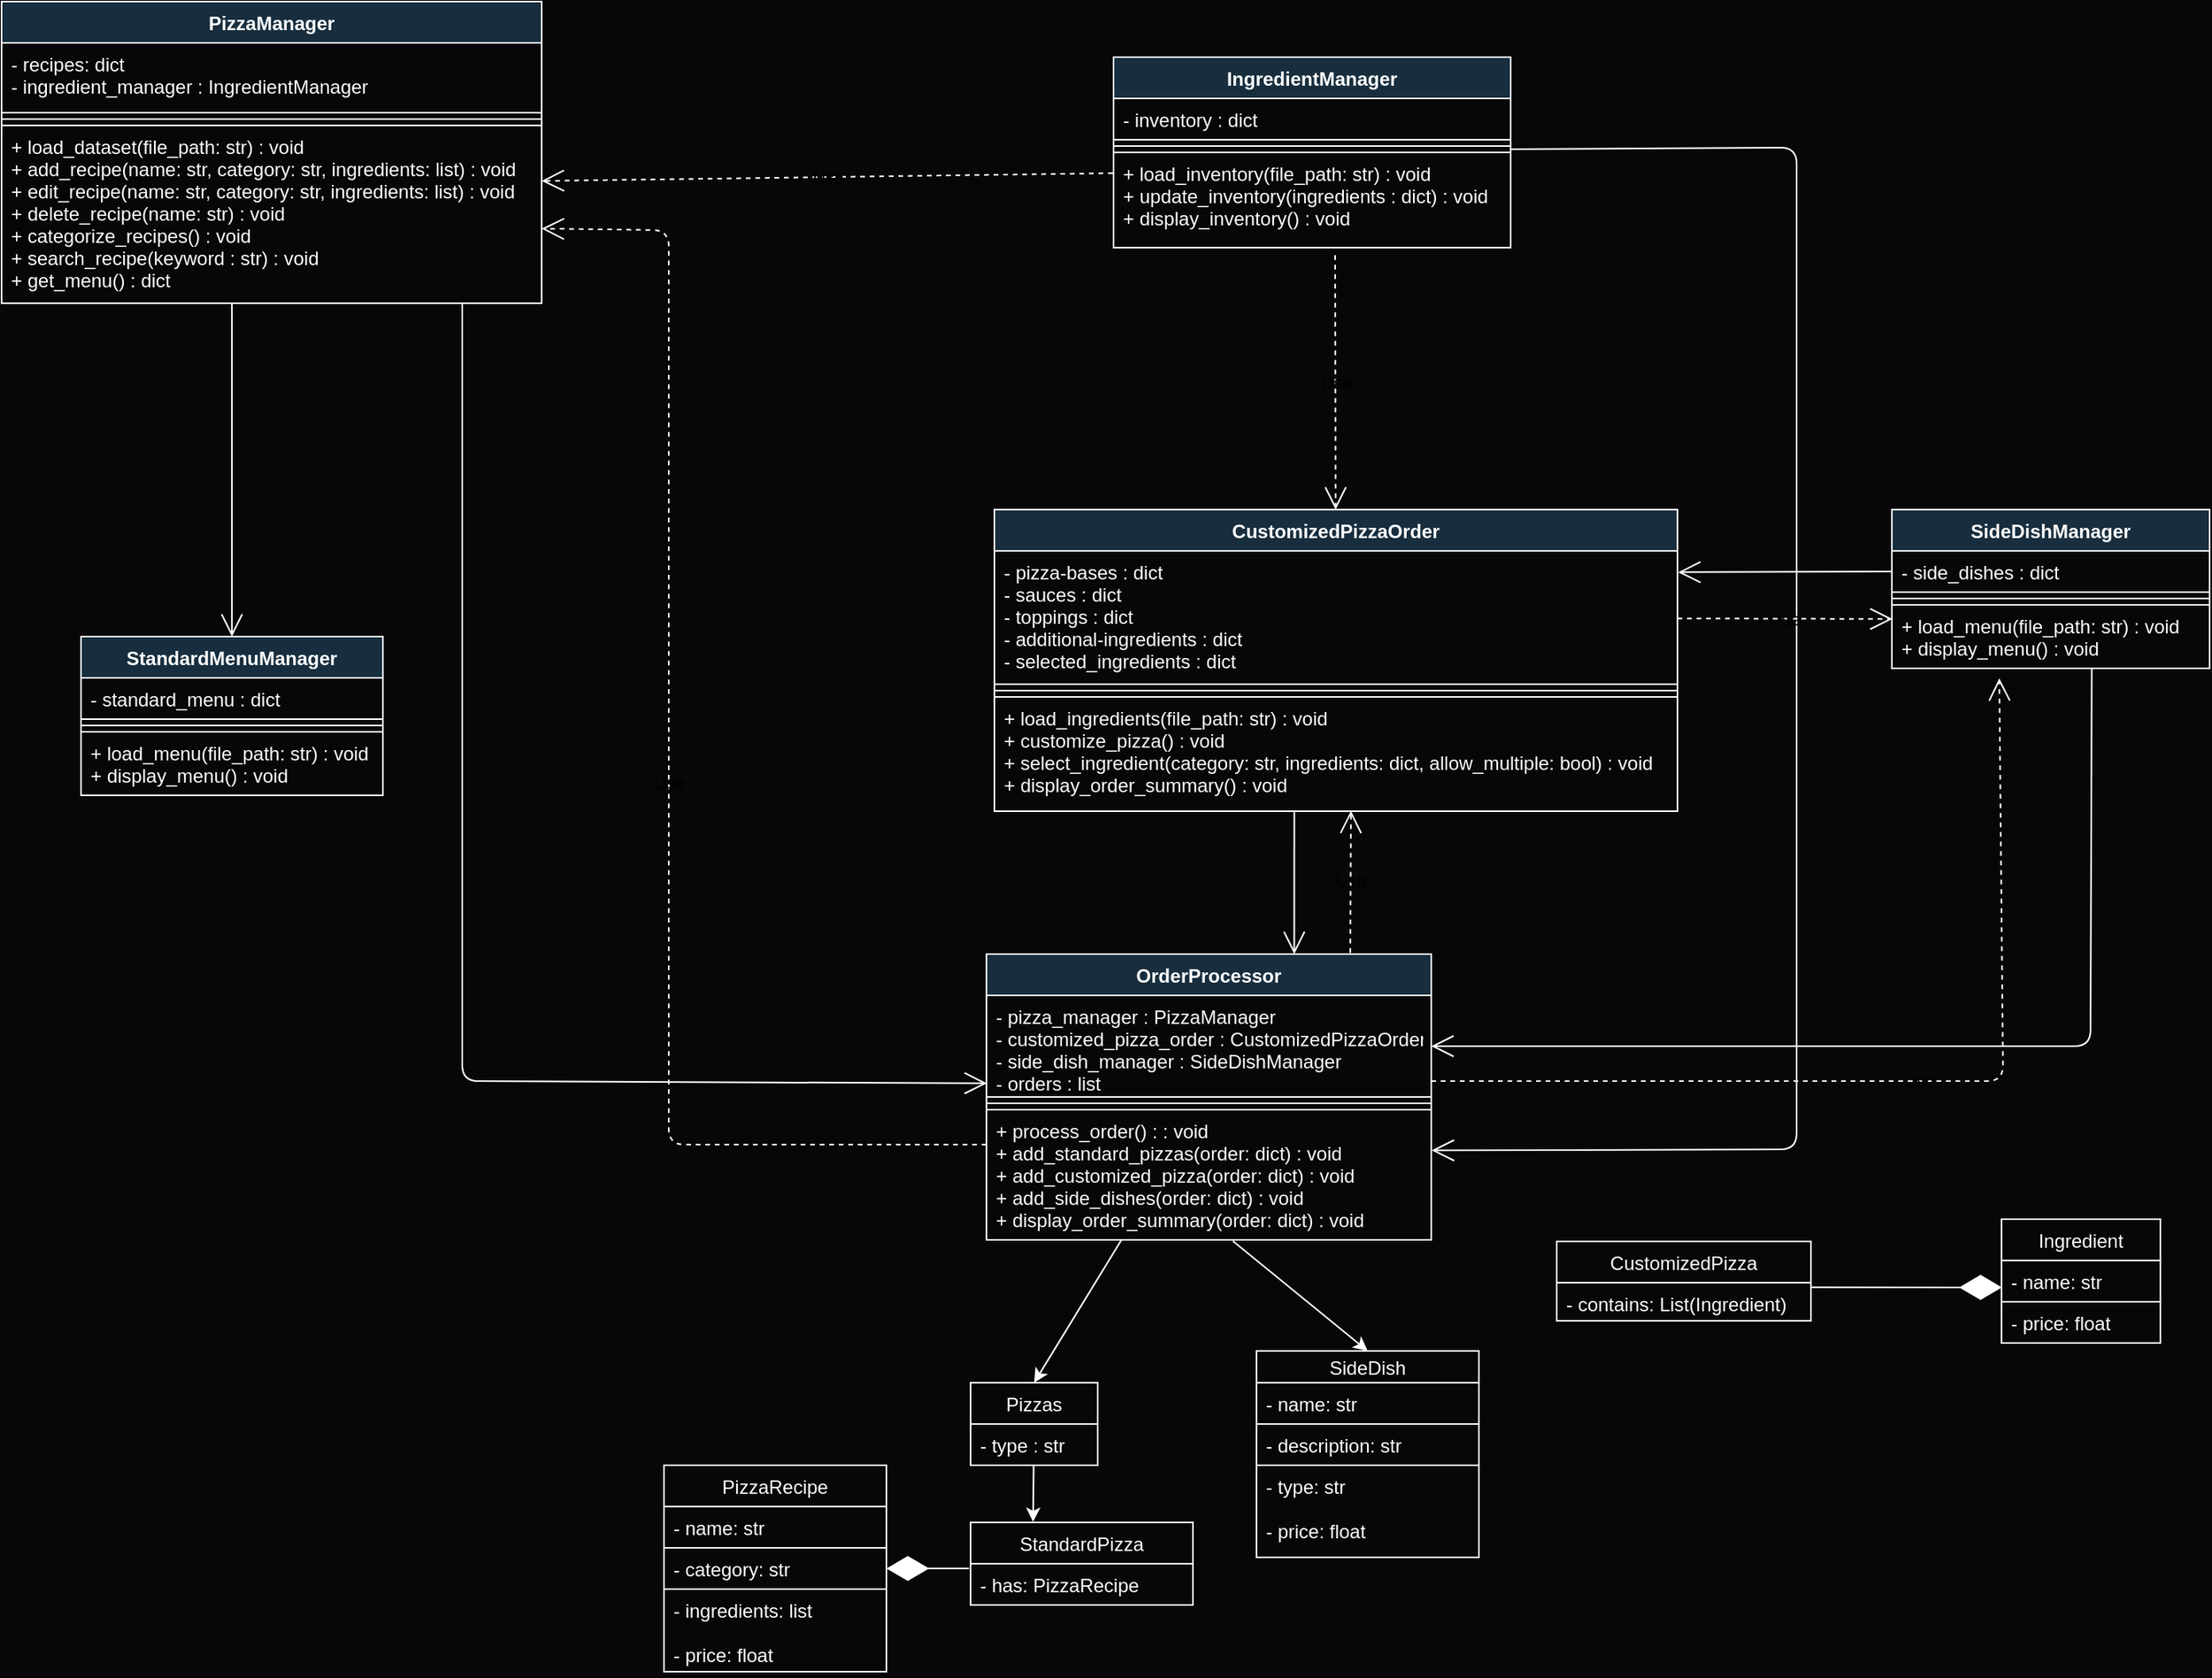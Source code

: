 <mxfile version="25.0.3">
  <diagram id="aDT7UxD8U7M7h0CRzYWx" name="Page-1">
    <mxGraphModel dx="2852" dy="1612" grid="0" gridSize="10" guides="1" tooltips="0" connect="1" arrows="1" fold="1" page="0" pageScale="1" pageWidth="850" pageHeight="1100" background="#09060A" math="0" shadow="0">
      <root>
        <mxCell id="0" />
        <mxCell id="1" parent="0" />
        <mxCell id="77" style="edgeStyle=none;html=1;entryX=0.5;entryY=0;entryDx=0;entryDy=0;labelBackgroundColor=none;strokeColor=#ffffff;fontColor=default;" parent="1" source="4" target="30" edge="1">
          <mxGeometry relative="1" as="geometry" />
        </mxCell>
        <mxCell id="4" value="OrderProcessor" style="swimlane;fontStyle=1;align=center;verticalAlign=top;childLayout=stackLayout;horizontal=1;startSize=26;horizontalStack=0;resizeParent=1;resizeParentMax=0;resizeLast=0;collapsible=1;marginBottom=0;labelBackgroundColor=none;fillColor=#182E3E;strokeColor=#ffffff;fontColor=#FFFFFF;" parent="1" vertex="1">
          <mxGeometry x="170" y="280" width="280" height="180" as="geometry" />
        </mxCell>
        <mxCell id="5" value="- pizza_manager : PizzaManager&#xa;- customized_pizza_order : CustomizedPizzaOrder&#xa;- side_dish_manager : SideDishManager&#xa;- orders : list" style="text;strokeColor=#ffffff;fillColor=none;align=left;verticalAlign=top;spacingLeft=4;spacingRight=4;overflow=hidden;rotatable=0;points=[[0,0.5],[1,0.5]];portConstraint=eastwest;labelBackgroundColor=none;fontColor=#FFFFFF;" parent="4" vertex="1">
          <mxGeometry y="26" width="280" height="64" as="geometry" />
        </mxCell>
        <mxCell id="6" value="" style="line;strokeWidth=1;fillColor=none;align=left;verticalAlign=middle;spacingTop=-1;spacingLeft=3;spacingRight=3;rotatable=0;labelPosition=right;points=[];portConstraint=eastwest;strokeColor=#ffffff;labelBackgroundColor=none;fontColor=#FFFFFF;" parent="4" vertex="1">
          <mxGeometry y="90" width="280" height="8" as="geometry" />
        </mxCell>
        <mxCell id="7" value="+ process_order() : : void&#xa;+ add_standard_pizzas(order: dict) : void&#xa;+ add_customized_pizza(order: dict) : void&#xa;+ add_side_dishes(order: dict) : void&#xa;+ display_order_summary(order: dict) : void" style="text;strokeColor=#ffffff;fillColor=none;align=left;verticalAlign=top;spacingLeft=4;spacingRight=4;overflow=hidden;rotatable=0;points=[[0,0.5],[1,0.5]];portConstraint=eastwest;labelBackgroundColor=none;fontColor=#FFFFFF;" parent="4" vertex="1">
          <mxGeometry y="98" width="280" height="82" as="geometry" />
        </mxCell>
        <mxCell id="10" value="IngredientManager" style="swimlane;fontStyle=1;align=center;verticalAlign=top;childLayout=stackLayout;horizontal=1;startSize=26;horizontalStack=0;resizeParent=1;resizeParentMax=0;resizeLast=0;collapsible=1;marginBottom=0;labelBackgroundColor=none;fillColor=#182E3E;strokeColor=#ffffff;fontColor=#FFFFFF;" parent="1" vertex="1">
          <mxGeometry x="250" y="-285" width="250" height="120" as="geometry" />
        </mxCell>
        <mxCell id="11" value="- inventory : dict" style="text;strokeColor=#ffffff;fillColor=none;align=left;verticalAlign=top;spacingLeft=4;spacingRight=4;overflow=hidden;rotatable=0;points=[[0,0.5],[1,0.5]];portConstraint=eastwest;labelBackgroundColor=none;fontColor=#FFFFFF;" parent="10" vertex="1">
          <mxGeometry y="26" width="250" height="26" as="geometry" />
        </mxCell>
        <mxCell id="12" value="" style="line;strokeWidth=1;fillColor=none;align=left;verticalAlign=middle;spacingTop=-1;spacingLeft=3;spacingRight=3;rotatable=0;labelPosition=right;points=[];portConstraint=eastwest;strokeColor=#ffffff;labelBackgroundColor=none;fontColor=#FFFFFF;" parent="10" vertex="1">
          <mxGeometry y="52" width="250" height="8" as="geometry" />
        </mxCell>
        <mxCell id="13" value="+ load_inventory(file_path: str) : void&#xa;+ update_inventory(ingredients : dict) : void&#xa;+ display_inventory() : void" style="text;strokeColor=#ffffff;fillColor=none;align=left;verticalAlign=top;spacingLeft=4;spacingRight=4;overflow=hidden;rotatable=0;points=[[0,0.5],[1,0.5]];portConstraint=eastwest;labelBackgroundColor=none;fontColor=#FFFFFF;" parent="10" vertex="1">
          <mxGeometry y="60" width="250" height="60" as="geometry" />
        </mxCell>
        <mxCell id="14" value="SideDishManager" style="swimlane;fontStyle=1;align=center;verticalAlign=top;childLayout=stackLayout;horizontal=1;startSize=26;horizontalStack=0;resizeParent=1;resizeParentMax=0;resizeLast=0;collapsible=1;marginBottom=0;labelBackgroundColor=none;fillColor=#182E3E;strokeColor=#ffffff;fontColor=#FFFFFF;" parent="1" vertex="1">
          <mxGeometry x="740" width="200" height="100" as="geometry" />
        </mxCell>
        <mxCell id="15" value="- side_dishes : dict" style="text;strokeColor=#ffffff;fillColor=none;align=left;verticalAlign=top;spacingLeft=4;spacingRight=4;overflow=hidden;rotatable=0;points=[[0,0.5],[1,0.5]];portConstraint=eastwest;labelBackgroundColor=none;fontColor=#FFFFFF;" parent="14" vertex="1">
          <mxGeometry y="26" width="200" height="26" as="geometry" />
        </mxCell>
        <mxCell id="16" value="" style="line;strokeWidth=1;fillColor=none;align=left;verticalAlign=middle;spacingTop=-1;spacingLeft=3;spacingRight=3;rotatable=0;labelPosition=right;points=[];portConstraint=eastwest;strokeColor=#ffffff;labelBackgroundColor=none;fontColor=#FFFFFF;" parent="14" vertex="1">
          <mxGeometry y="52" width="200" height="8" as="geometry" />
        </mxCell>
        <mxCell id="17" value="+ load_menu(file_path: str) : void&#xa;+ display_menu() : void " style="text;strokeColor=#ffffff;fillColor=none;align=left;verticalAlign=top;spacingLeft=4;spacingRight=4;overflow=hidden;rotatable=0;points=[[0,0.5],[1,0.5]];portConstraint=eastwest;labelBackgroundColor=none;fontColor=#FFFFFF;" parent="14" vertex="1">
          <mxGeometry y="60" width="200" height="40" as="geometry" />
        </mxCell>
        <mxCell id="18" value="PizzaManager" style="swimlane;fontStyle=1;align=center;verticalAlign=top;childLayout=stackLayout;horizontal=1;startSize=26;horizontalStack=0;resizeParent=1;resizeParentMax=0;resizeLast=0;collapsible=1;marginBottom=0;labelBackgroundColor=none;fillColor=#182E3E;strokeColor=#ffffff;fontColor=#FFFFFF;" parent="1" vertex="1">
          <mxGeometry x="-450" y="-320" width="340" height="190" as="geometry" />
        </mxCell>
        <mxCell id="19" value="- recipes: dict&#xa;- ingredient_manager : IngredientManager" style="text;strokeColor=#ffffff;fillColor=none;align=left;verticalAlign=top;spacingLeft=4;spacingRight=4;overflow=hidden;rotatable=0;points=[[0,0.5],[1,0.5]];portConstraint=eastwest;labelBackgroundColor=none;fontColor=#FFFFFF;" parent="18" vertex="1">
          <mxGeometry y="26" width="340" height="44" as="geometry" />
        </mxCell>
        <mxCell id="20" value="" style="line;strokeWidth=1;fillColor=none;align=left;verticalAlign=middle;spacingTop=-1;spacingLeft=3;spacingRight=3;rotatable=0;labelPosition=right;points=[];portConstraint=eastwest;strokeColor=#ffffff;labelBackgroundColor=none;fontColor=#FFFFFF;" parent="18" vertex="1">
          <mxGeometry y="70" width="340" height="8" as="geometry" />
        </mxCell>
        <mxCell id="21" value="+ load_dataset(file_path: str) : void&#xa;+ add_recipe(name: str, category: str, ingredients: list) : void&#xa;+ edit_recipe(name: str, category: str, ingredients: list) : void&#xa;+ delete_recipe(name: str) : void&#xa;+ categorize_recipes() : void&#xa;+ search_recipe(keyword : str) : void&#xa;+ get_menu() : dict" style="text;strokeColor=#ffffff;fillColor=none;align=left;verticalAlign=top;spacingLeft=4;spacingRight=4;overflow=hidden;rotatable=0;points=[[0,0.5],[1,0.5]];portConstraint=eastwest;labelBackgroundColor=none;fontColor=#FFFFFF;" parent="18" vertex="1">
          <mxGeometry y="78" width="340" height="112" as="geometry" />
        </mxCell>
        <mxCell id="22" value="CustomizedPizzaOrder" style="swimlane;fontStyle=1;align=center;verticalAlign=top;childLayout=stackLayout;horizontal=1;startSize=26;horizontalStack=0;resizeParent=1;resizeParentMax=0;resizeLast=0;collapsible=1;marginBottom=0;labelBackgroundColor=none;fillColor=#182E3E;strokeColor=#ffffff;fontColor=#FFFFFF;" parent="1" vertex="1">
          <mxGeometry x="175" width="430" height="190" as="geometry" />
        </mxCell>
        <mxCell id="23" value="- pizza-bases : dict&#xa;- sauces : dict&#xa;- toppings : dict&#xa;- additional-ingredients : dict&#xa;- selected_ingredients : dict" style="text;strokeColor=#ffffff;fillColor=none;align=left;verticalAlign=top;spacingLeft=4;spacingRight=4;overflow=hidden;rotatable=0;points=[[0,0.5],[1,0.5]];portConstraint=eastwest;labelBackgroundColor=none;fontColor=#FFFFFF;" parent="22" vertex="1">
          <mxGeometry y="26" width="430" height="84" as="geometry" />
        </mxCell>
        <mxCell id="24" value="" style="line;strokeWidth=1;fillColor=none;align=left;verticalAlign=middle;spacingTop=-1;spacingLeft=3;spacingRight=3;rotatable=0;labelPosition=right;points=[];portConstraint=eastwest;strokeColor=#ffffff;labelBackgroundColor=none;fontColor=#FFFFFF;" parent="22" vertex="1">
          <mxGeometry y="110" width="430" height="8" as="geometry" />
        </mxCell>
        <mxCell id="25" value="+ load_ingredients(file_path: str) : void&#xa;+ customize_pizza() : void&#xa;+ select_ingredient(category: str, ingredients: dict, allow_multiple: bool) : void&#xa;+ display_order_summary() : void" style="text;strokeColor=#ffffff;fillColor=none;align=left;verticalAlign=top;spacingLeft=4;spacingRight=4;overflow=hidden;rotatable=0;points=[[0,0.5],[1,0.5]];portConstraint=eastwest;labelBackgroundColor=none;fontColor=#FFFFFF;" parent="22" vertex="1">
          <mxGeometry y="118" width="430" height="72" as="geometry" />
        </mxCell>
        <mxCell id="26" value="StandardMenuManager" style="swimlane;fontStyle=1;align=center;verticalAlign=top;childLayout=stackLayout;horizontal=1;startSize=26;horizontalStack=0;resizeParent=1;resizeParentMax=0;resizeLast=0;collapsible=1;marginBottom=0;labelBackgroundColor=none;fillColor=#182E3E;strokeColor=#ffffff;fontColor=#FFFFFF;" parent="1" vertex="1">
          <mxGeometry x="-400" y="80" width="190" height="100" as="geometry" />
        </mxCell>
        <mxCell id="27" value="- standard_menu : dict" style="text;strokeColor=#ffffff;fillColor=none;align=left;verticalAlign=top;spacingLeft=4;spacingRight=4;overflow=hidden;rotatable=0;points=[[0,0.5],[1,0.5]];portConstraint=eastwest;labelBackgroundColor=none;fontColor=#FFFFFF;" parent="26" vertex="1">
          <mxGeometry y="26" width="190" height="26" as="geometry" />
        </mxCell>
        <mxCell id="28" value="" style="line;strokeWidth=1;fillColor=none;align=left;verticalAlign=middle;spacingTop=-1;spacingLeft=3;spacingRight=3;rotatable=0;labelPosition=right;points=[];portConstraint=eastwest;strokeColor=#ffffff;labelBackgroundColor=none;fontColor=#FFFFFF;" parent="26" vertex="1">
          <mxGeometry y="52" width="190" height="8" as="geometry" />
        </mxCell>
        <mxCell id="29" value="+ load_menu(file_path: str) : void&#xa;+ display_menu() : void" style="text;strokeColor=#ffffff;fillColor=none;align=left;verticalAlign=top;spacingLeft=4;spacingRight=4;overflow=hidden;rotatable=0;points=[[0,0.5],[1,0.5]];portConstraint=eastwest;labelBackgroundColor=none;fontColor=#FFFFFF;" parent="26" vertex="1">
          <mxGeometry y="60" width="190" height="40" as="geometry" />
        </mxCell>
        <mxCell id="79" style="edgeStyle=none;html=1;entryX=0.281;entryY=-0.007;entryDx=0;entryDy=0;entryPerimeter=0;labelBackgroundColor=none;strokeColor=#ffffff;fontColor=default;" parent="1" source="30" target="47" edge="1">
          <mxGeometry relative="1" as="geometry" />
        </mxCell>
        <mxCell id="30" value="Pizzas" style="swimlane;fontStyle=0;childLayout=stackLayout;horizontal=1;startSize=26;fillColor=none;horizontalStack=0;resizeParent=1;resizeParentMax=0;resizeLast=0;collapsible=1;marginBottom=0;labelBackgroundColor=none;strokeColor=#ffffff;fontColor=#FFFFFF;" parent="1" vertex="1">
          <mxGeometry x="160" y="550" width="80" height="52" as="geometry" />
        </mxCell>
        <mxCell id="31" value="- type : str" style="text;strokeColor=#ffffff;fillColor=none;align=left;verticalAlign=top;spacingLeft=4;spacingRight=4;overflow=hidden;rotatable=0;points=[[0,0.5],[1,0.5]];portConstraint=eastwest;labelBackgroundColor=none;fontColor=#FFFFFF;" parent="30" vertex="1">
          <mxGeometry y="26" width="80" height="26" as="geometry" />
        </mxCell>
        <mxCell id="34" value="SideDish" style="swimlane;fontStyle=0;childLayout=stackLayout;horizontal=1;startSize=20;fillColor=none;horizontalStack=0;resizeParent=1;resizeParentMax=0;resizeLast=0;collapsible=1;marginBottom=0;labelBackgroundColor=none;strokeColor=#ffffff;fontColor=#FFFFFF;" parent="1" vertex="1">
          <mxGeometry x="340" y="530" width="140" height="130" as="geometry" />
        </mxCell>
        <mxCell id="35" value="- name: str" style="text;strokeColor=#ffffff;fillColor=none;align=left;verticalAlign=top;spacingLeft=4;spacingRight=4;overflow=hidden;rotatable=0;points=[[0,0.5],[1,0.5]];portConstraint=eastwest;labelBackgroundColor=none;fontColor=#FFFFFF;" parent="34" vertex="1">
          <mxGeometry y="20" width="140" height="26" as="geometry" />
        </mxCell>
        <mxCell id="36" value="- description: str" style="text;strokeColor=#ffffff;fillColor=none;align=left;verticalAlign=top;spacingLeft=4;spacingRight=4;overflow=hidden;rotatable=0;points=[[0,0.5],[1,0.5]];portConstraint=eastwest;labelBackgroundColor=none;fontColor=#FFFFFF;" parent="34" vertex="1">
          <mxGeometry y="46" width="140" height="26" as="geometry" />
        </mxCell>
        <mxCell id="37" value="- type: str&#xa;&#xa;- price: float" style="text;strokeColor=#ffffff;fillColor=none;align=left;verticalAlign=top;spacingLeft=4;spacingRight=4;overflow=hidden;rotatable=0;points=[[0,0.5],[1,0.5]];portConstraint=eastwest;labelBackgroundColor=none;fontColor=#FFFFFF;" parent="34" vertex="1">
          <mxGeometry y="72" width="140" height="58" as="geometry" />
        </mxCell>
        <mxCell id="39" value="CustomizedPizza" style="swimlane;fontStyle=0;childLayout=stackLayout;horizontal=1;startSize=26;fillColor=none;horizontalStack=0;resizeParent=1;resizeParentMax=0;resizeLast=0;collapsible=1;marginBottom=0;labelBackgroundColor=none;strokeColor=#ffffff;fontColor=#FFFFFF;" parent="1" vertex="1">
          <mxGeometry x="529" y="461" width="160" height="50" as="geometry" />
        </mxCell>
        <mxCell id="40" value="- contains: List(Ingredient)" style="text;strokeColor=#ffffff;fillColor=none;align=left;verticalAlign=top;spacingLeft=4;spacingRight=4;overflow=hidden;rotatable=0;points=[[0,0.5],[1,0.5]];portConstraint=eastwest;labelBackgroundColor=none;fontColor=#FFFFFF;" parent="39" vertex="1">
          <mxGeometry y="26" width="160" height="24" as="geometry" />
        </mxCell>
        <mxCell id="43" value="Ingredient" style="swimlane;fontStyle=0;childLayout=stackLayout;horizontal=1;startSize=26;fillColor=none;horizontalStack=0;resizeParent=1;resizeParentMax=0;resizeLast=0;collapsible=1;marginBottom=0;labelBackgroundColor=none;strokeColor=#ffffff;fontColor=#FFFFFF;" parent="1" vertex="1">
          <mxGeometry x="809" y="447" width="100" height="78" as="geometry" />
        </mxCell>
        <mxCell id="44" value="- name: str" style="text;strokeColor=#ffffff;fillColor=none;align=left;verticalAlign=top;spacingLeft=4;spacingRight=4;overflow=hidden;rotatable=0;points=[[0,0.5],[1,0.5]];portConstraint=eastwest;labelBackgroundColor=none;fontColor=#FFFFFF;" parent="43" vertex="1">
          <mxGeometry y="26" width="100" height="26" as="geometry" />
        </mxCell>
        <mxCell id="45" value="- price: float" style="text;strokeColor=#ffffff;fillColor=none;align=left;verticalAlign=top;spacingLeft=4;spacingRight=4;overflow=hidden;rotatable=0;points=[[0,0.5],[1,0.5]];portConstraint=eastwest;labelBackgroundColor=none;fontColor=#FFFFFF;" parent="43" vertex="1">
          <mxGeometry y="52" width="100" height="26" as="geometry" />
        </mxCell>
        <mxCell id="47" value="StandardPizza" style="swimlane;fontStyle=0;childLayout=stackLayout;horizontal=1;startSize=26;fillColor=none;horizontalStack=0;resizeParent=1;resizeParentMax=0;resizeLast=0;collapsible=1;marginBottom=0;labelBackgroundColor=none;strokeColor=#ffffff;fontColor=#FFFFFF;" parent="1" vertex="1">
          <mxGeometry x="160" y="638" width="140" height="52" as="geometry" />
        </mxCell>
        <mxCell id="48" value="- has: PizzaRecipe" style="text;strokeColor=#ffffff;fillColor=none;align=left;verticalAlign=top;spacingLeft=4;spacingRight=4;overflow=hidden;rotatable=0;points=[[0,0.5],[1,0.5]];portConstraint=eastwest;labelBackgroundColor=none;fontColor=#FFFFFF;" parent="47" vertex="1">
          <mxGeometry y="26" width="140" height="26" as="geometry" />
        </mxCell>
        <mxCell id="51" value="PizzaRecipe" style="swimlane;fontStyle=0;childLayout=stackLayout;horizontal=1;startSize=26;fillColor=none;horizontalStack=0;resizeParent=1;resizeParentMax=0;resizeLast=0;collapsible=1;marginBottom=0;labelBackgroundColor=none;strokeColor=#ffffff;fontColor=#FFFFFF;" parent="1" vertex="1">
          <mxGeometry x="-33" y="602" width="140" height="130" as="geometry" />
        </mxCell>
        <mxCell id="52" value="- name: str" style="text;strokeColor=#ffffff;fillColor=none;align=left;verticalAlign=top;spacingLeft=4;spacingRight=4;overflow=hidden;rotatable=0;points=[[0,0.5],[1,0.5]];portConstraint=eastwest;labelBackgroundColor=none;fontColor=#FFFFFF;" parent="51" vertex="1">
          <mxGeometry y="26" width="140" height="26" as="geometry" />
        </mxCell>
        <mxCell id="53" value="- category: str" style="text;strokeColor=#ffffff;fillColor=none;align=left;verticalAlign=top;spacingLeft=4;spacingRight=4;overflow=hidden;rotatable=0;points=[[0,0.5],[1,0.5]];portConstraint=eastwest;labelBackgroundColor=none;fontColor=#FFFFFF;" parent="51" vertex="1">
          <mxGeometry y="52" width="140" height="26" as="geometry" />
        </mxCell>
        <mxCell id="54" value="- ingredients: list&#xa;&#xa;- price: float" style="text;strokeColor=#ffffff;fillColor=none;align=left;verticalAlign=top;spacingLeft=4;spacingRight=4;overflow=hidden;rotatable=0;points=[[0,0.5],[1,0.5]];portConstraint=eastwest;labelBackgroundColor=none;fontColor=#FFFFFF;" parent="51" vertex="1">
          <mxGeometry y="78" width="140" height="52" as="geometry" />
        </mxCell>
        <mxCell id="59" value="Use" style="endArrow=open;endSize=12;dashed=1;html=1;exitX=-0.002;exitY=0.218;exitDx=0;exitDy=0;exitPerimeter=0;labelBackgroundColor=none;strokeColor=#ffffff;fontColor=default;" parent="1" source="13" edge="1">
          <mxGeometry width="160" relative="1" as="geometry">
            <mxPoint x="230" y="-60" as="sourcePoint" />
            <mxPoint x="-110" y="-207" as="targetPoint" />
          </mxGeometry>
        </mxCell>
        <mxCell id="60" value="Use" style="endArrow=open;endSize=12;dashed=1;html=1;exitX=0.558;exitY=1.079;exitDx=0;exitDy=0;exitPerimeter=0;labelBackgroundColor=none;strokeColor=#ffffff;fontColor=default;" parent="1" source="13" target="22" edge="1">
          <mxGeometry width="160" relative="1" as="geometry">
            <mxPoint x="240" y="-50" as="sourcePoint" />
            <mxPoint x="315" y="-10" as="targetPoint" />
          </mxGeometry>
        </mxCell>
        <mxCell id="61" value="" style="endArrow=open;endFill=1;endSize=12;html=1;exitX=1;exitY=0.75;exitDx=0;exitDy=0;exitPerimeter=0;entryX=1.001;entryY=0.313;entryDx=0;entryDy=0;entryPerimeter=0;labelBackgroundColor=none;strokeColor=#ffffff;fontColor=default;" parent="1" source="12" target="7" edge="1">
          <mxGeometry width="160" relative="1" as="geometry">
            <mxPoint x="230" y="-60" as="sourcePoint" />
            <mxPoint x="700" y="460" as="targetPoint" />
            <Array as="points">
              <mxPoint x="680" y="-228" />
              <mxPoint x="680" y="403" />
            </Array>
          </mxGeometry>
        </mxCell>
        <mxCell id="63" value="" style="endArrow=open;endFill=1;endSize=12;html=1;labelBackgroundColor=none;strokeColor=#ffffff;fontColor=default;" parent="1" target="26" edge="1">
          <mxGeometry width="160" relative="1" as="geometry">
            <mxPoint x="-305" y="-130" as="sourcePoint" />
            <mxPoint x="260" y="10" as="targetPoint" />
          </mxGeometry>
        </mxCell>
        <mxCell id="64" value="" style="endArrow=open;endFill=1;endSize=12;html=1;entryX=0.001;entryY=0.866;entryDx=0;entryDy=0;entryPerimeter=0;labelBackgroundColor=none;strokeColor=#ffffff;fontColor=default;" parent="1" target="5" edge="1">
          <mxGeometry width="160" relative="1" as="geometry">
            <mxPoint x="-160" y="-130" as="sourcePoint" />
            <mxPoint x="-295.559" y="90" as="targetPoint" />
            <Array as="points">
              <mxPoint x="-160" y="360" />
            </Array>
          </mxGeometry>
        </mxCell>
        <mxCell id="67" value="Use" style="endArrow=open;endSize=12;dashed=1;html=1;entryX=0.002;entryY=0.223;entryDx=0;entryDy=0;entryPerimeter=0;labelBackgroundColor=none;strokeColor=#ffffff;fontColor=default;" parent="1" source="23" target="17" edge="1">
          <mxGeometry width="160" relative="1" as="geometry">
            <mxPoint x="580" y="60" as="sourcePoint" />
            <mxPoint x="740" y="60" as="targetPoint" />
          </mxGeometry>
        </mxCell>
        <mxCell id="68" value="" style="endArrow=open;endFill=1;endSize=12;html=1;exitX=0.439;exitY=1.008;exitDx=0;exitDy=0;exitPerimeter=0;entryX=0.692;entryY=0;entryDx=0;entryDy=0;entryPerimeter=0;labelBackgroundColor=none;strokeColor=#ffffff;fontColor=default;" parent="1" source="25" target="4" edge="1">
          <mxGeometry width="160" relative="1" as="geometry">
            <mxPoint x="320" y="230" as="sourcePoint" />
            <mxPoint x="480" y="230" as="targetPoint" />
          </mxGeometry>
        </mxCell>
        <mxCell id="69" value="Use" style="endArrow=open;endSize=12;dashed=1;html=1;labelBackgroundColor=none;strokeColor=#ffffff;fontColor=default;" parent="1" edge="1">
          <mxGeometry width="160" relative="1" as="geometry">
            <mxPoint x="170" y="400" as="sourcePoint" />
            <mxPoint x="-110" y="-177" as="targetPoint" />
            <Array as="points">
              <mxPoint x="-30" y="400" />
              <mxPoint x="-30" y="-176" />
            </Array>
          </mxGeometry>
        </mxCell>
        <mxCell id="72" value="Use" style="endArrow=open;endSize=12;dashed=1;html=1;entryX=0.522;entryY=0.996;entryDx=0;entryDy=0;entryPerimeter=0;exitX=0.818;exitY=-0.004;exitDx=0;exitDy=0;exitPerimeter=0;labelBackgroundColor=none;strokeColor=#ffffff;fontColor=default;" parent="1" source="4" target="25" edge="1">
          <mxGeometry width="160" relative="1" as="geometry">
            <mxPoint x="400" y="270" as="sourcePoint" />
            <mxPoint x="570" y="270" as="targetPoint" />
          </mxGeometry>
        </mxCell>
        <mxCell id="74" value="Use" style="endArrow=open;endSize=12;dashed=1;html=1;entryX=0.338;entryY=1.156;entryDx=0;entryDy=0;entryPerimeter=0;labelBackgroundColor=none;strokeColor=#ffffff;fontColor=default;" parent="1" target="17" edge="1">
          <mxGeometry width="160" relative="1" as="geometry">
            <mxPoint x="450" y="360" as="sourcePoint" />
            <mxPoint x="610" y="360" as="targetPoint" />
            <Array as="points">
              <mxPoint x="810" y="360" />
            </Array>
          </mxGeometry>
        </mxCell>
        <mxCell id="75" value="" style="endArrow=open;endFill=1;endSize=12;html=1;exitX=0;exitY=0.5;exitDx=0;exitDy=0;entryX=1.001;entryY=0.16;entryDx=0;entryDy=0;entryPerimeter=0;labelBackgroundColor=none;strokeColor=#ffffff;fontColor=default;" parent="1" source="15" target="23" edge="1">
          <mxGeometry width="160" relative="1" as="geometry">
            <mxPoint x="720" y="180" as="sourcePoint" />
            <mxPoint x="610" y="40" as="targetPoint" />
          </mxGeometry>
        </mxCell>
        <mxCell id="76" value="" style="endArrow=open;endFill=1;endSize=12;html=1;exitX=0.629;exitY=0.997;exitDx=0;exitDy=0;exitPerimeter=0;entryX=1;entryY=0.5;entryDx=0;entryDy=0;labelBackgroundColor=none;strokeColor=#ffffff;fontColor=default;" parent="1" source="17" target="5" edge="1">
          <mxGeometry width="160" relative="1" as="geometry">
            <mxPoint x="920" y="150" as="sourcePoint" />
            <mxPoint x="1080" y="150" as="targetPoint" />
            <Array as="points">
              <mxPoint x="865" y="338" />
            </Array>
          </mxGeometry>
        </mxCell>
        <mxCell id="78" style="edgeStyle=none;html=1;entryX=0.5;entryY=0;entryDx=0;entryDy=0;exitX=0.554;exitY=1.009;exitDx=0;exitDy=0;exitPerimeter=0;labelBackgroundColor=none;strokeColor=#ffffff;fontColor=default;" parent="1" source="7" target="34" edge="1">
          <mxGeometry relative="1" as="geometry">
            <mxPoint x="265.0" y="470.0" as="sourcePoint" />
            <mxPoint x="210.0" y="560.0" as="targetPoint" />
          </mxGeometry>
        </mxCell>
        <mxCell id="82" value="" style="endArrow=diamondThin;endFill=1;endSize=24;html=1;entryX=1;entryY=0.5;entryDx=0;entryDy=0;labelBackgroundColor=none;strokeColor=#ffffff;fontColor=default;" parent="1" target="53" edge="1">
          <mxGeometry width="160" relative="1" as="geometry">
            <mxPoint x="159" y="667" as="sourcePoint" />
            <mxPoint x="103" y="669" as="targetPoint" />
          </mxGeometry>
        </mxCell>
        <mxCell id="83" value="" style="endArrow=diamondThin;endFill=1;endSize=24;html=1;exitX=1.003;exitY=0.119;exitDx=0;exitDy=0;exitPerimeter=0;entryX=0.003;entryY=0.653;entryDx=0;entryDy=0;entryPerimeter=0;labelBackgroundColor=none;strokeColor=#ffffff;fontColor=default;" parent="1" source="40" target="44" edge="1">
          <mxGeometry width="160" relative="1" as="geometry">
            <mxPoint x="389" y="461" as="sourcePoint" />
            <mxPoint x="739" y="521" as="targetPoint" />
          </mxGeometry>
        </mxCell>
      </root>
    </mxGraphModel>
  </diagram>
</mxfile>
